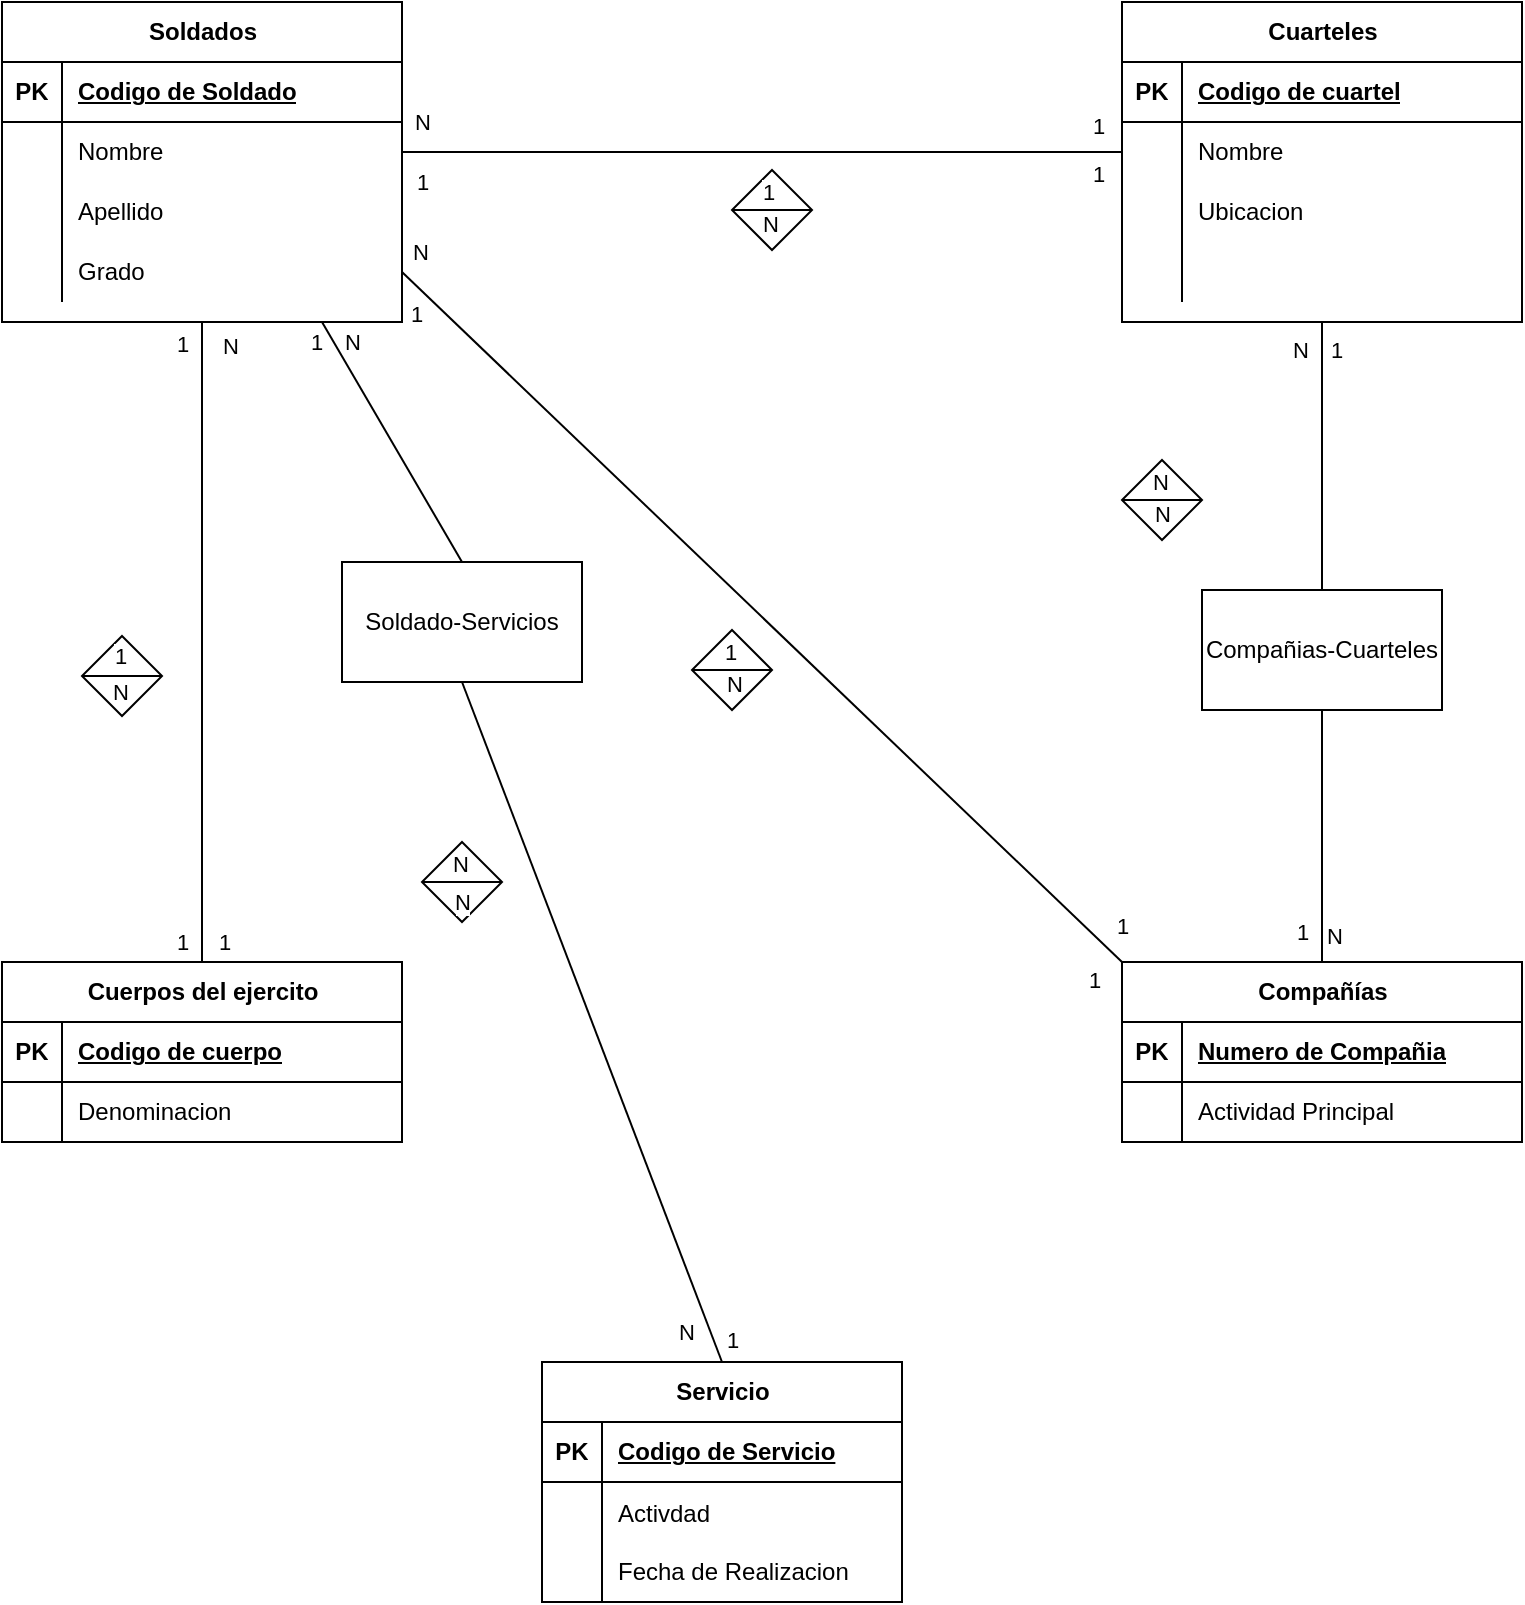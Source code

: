 <mxfile version="24.6.5" type="google">
  <diagram id="R2lEEEUBdFMjLlhIrx00" name="Page-1">
    <mxGraphModel grid="1" page="1" gridSize="10" guides="1" tooltips="1" connect="1" arrows="1" fold="1" pageScale="1" pageWidth="850" pageHeight="1100" math="0" shadow="0" extFonts="Permanent Marker^https://fonts.googleapis.com/css?family=Permanent+Marker">
      <root>
        <mxCell id="0" />
        <mxCell id="1" parent="0" />
        <mxCell id="khbJioFdJRzk5vng5kMT-191" value="" style="rhombus;whiteSpace=wrap;html=1;" vertex="1" parent="1">
          <mxGeometry x="600" y="269" width="40" height="40" as="geometry" />
        </mxCell>
        <mxCell id="khbJioFdJRzk5vng5kMT-193" value="" style="rhombus;whiteSpace=wrap;html=1;" vertex="1" parent="1">
          <mxGeometry x="405" y="124" width="40" height="40" as="geometry" />
        </mxCell>
        <mxCell id="khbJioFdJRzk5vng5kMT-197" value="" style="rhombus;whiteSpace=wrap;html=1;" vertex="1" parent="1">
          <mxGeometry x="385" y="354" width="40" height="40" as="geometry" />
        </mxCell>
        <mxCell id="khbJioFdJRzk5vng5kMT-66" value="Soldados" style="shape=table;startSize=30;container=1;collapsible=1;childLayout=tableLayout;fixedRows=1;rowLines=0;fontStyle=1;align=center;resizeLast=1;html=1;" vertex="1" parent="1">
          <mxGeometry x="40" y="40" width="200" height="160" as="geometry" />
        </mxCell>
        <mxCell id="khbJioFdJRzk5vng5kMT-67" value="" style="shape=tableRow;horizontal=0;startSize=0;swimlaneHead=0;swimlaneBody=0;fillColor=none;collapsible=0;dropTarget=0;points=[[0,0.5],[1,0.5]];portConstraint=eastwest;top=0;left=0;right=0;bottom=1;" vertex="1" parent="khbJioFdJRzk5vng5kMT-66">
          <mxGeometry y="30" width="200" height="30" as="geometry" />
        </mxCell>
        <mxCell id="khbJioFdJRzk5vng5kMT-68" value="PK" style="shape=partialRectangle;connectable=0;fillColor=none;top=0;left=0;bottom=0;right=0;fontStyle=1;overflow=hidden;whiteSpace=wrap;html=1;" vertex="1" parent="khbJioFdJRzk5vng5kMT-67">
          <mxGeometry width="30" height="30" as="geometry">
            <mxRectangle width="30" height="30" as="alternateBounds" />
          </mxGeometry>
        </mxCell>
        <mxCell id="khbJioFdJRzk5vng5kMT-69" value="Codigo de Soldado" style="shape=partialRectangle;connectable=0;fillColor=none;top=0;left=0;bottom=0;right=0;align=left;spacingLeft=6;fontStyle=5;overflow=hidden;whiteSpace=wrap;html=1;" vertex="1" parent="khbJioFdJRzk5vng5kMT-67">
          <mxGeometry x="30" width="170" height="30" as="geometry">
            <mxRectangle width="170" height="30" as="alternateBounds" />
          </mxGeometry>
        </mxCell>
        <mxCell id="khbJioFdJRzk5vng5kMT-70" value="" style="shape=tableRow;horizontal=0;startSize=0;swimlaneHead=0;swimlaneBody=0;fillColor=none;collapsible=0;dropTarget=0;points=[[0,0.5],[1,0.5]];portConstraint=eastwest;top=0;left=0;right=0;bottom=0;" vertex="1" parent="khbJioFdJRzk5vng5kMT-66">
          <mxGeometry y="60" width="200" height="30" as="geometry" />
        </mxCell>
        <mxCell id="khbJioFdJRzk5vng5kMT-71" value="" style="shape=partialRectangle;connectable=0;fillColor=none;top=0;left=0;bottom=0;right=0;editable=1;overflow=hidden;whiteSpace=wrap;html=1;" vertex="1" parent="khbJioFdJRzk5vng5kMT-70">
          <mxGeometry width="30" height="30" as="geometry">
            <mxRectangle width="30" height="30" as="alternateBounds" />
          </mxGeometry>
        </mxCell>
        <mxCell id="khbJioFdJRzk5vng5kMT-72" value="Nombre" style="shape=partialRectangle;connectable=0;fillColor=none;top=0;left=0;bottom=0;right=0;align=left;spacingLeft=6;overflow=hidden;whiteSpace=wrap;html=1;" vertex="1" parent="khbJioFdJRzk5vng5kMT-70">
          <mxGeometry x="30" width="170" height="30" as="geometry">
            <mxRectangle width="170" height="30" as="alternateBounds" />
          </mxGeometry>
        </mxCell>
        <mxCell id="khbJioFdJRzk5vng5kMT-73" value="" style="shape=tableRow;horizontal=0;startSize=0;swimlaneHead=0;swimlaneBody=0;fillColor=none;collapsible=0;dropTarget=0;points=[[0,0.5],[1,0.5]];portConstraint=eastwest;top=0;left=0;right=0;bottom=0;" vertex="1" parent="khbJioFdJRzk5vng5kMT-66">
          <mxGeometry y="90" width="200" height="30" as="geometry" />
        </mxCell>
        <mxCell id="khbJioFdJRzk5vng5kMT-74" value="" style="shape=partialRectangle;connectable=0;fillColor=none;top=0;left=0;bottom=0;right=0;editable=1;overflow=hidden;whiteSpace=wrap;html=1;" vertex="1" parent="khbJioFdJRzk5vng5kMT-73">
          <mxGeometry width="30" height="30" as="geometry">
            <mxRectangle width="30" height="30" as="alternateBounds" />
          </mxGeometry>
        </mxCell>
        <mxCell id="khbJioFdJRzk5vng5kMT-75" value="Apellido" style="shape=partialRectangle;connectable=0;fillColor=none;top=0;left=0;bottom=0;right=0;align=left;spacingLeft=6;overflow=hidden;whiteSpace=wrap;html=1;" vertex="1" parent="khbJioFdJRzk5vng5kMT-73">
          <mxGeometry x="30" width="170" height="30" as="geometry">
            <mxRectangle width="170" height="30" as="alternateBounds" />
          </mxGeometry>
        </mxCell>
        <mxCell id="khbJioFdJRzk5vng5kMT-76" value="" style="shape=tableRow;horizontal=0;startSize=0;swimlaneHead=0;swimlaneBody=0;fillColor=none;collapsible=0;dropTarget=0;points=[[0,0.5],[1,0.5]];portConstraint=eastwest;top=0;left=0;right=0;bottom=0;" vertex="1" parent="khbJioFdJRzk5vng5kMT-66">
          <mxGeometry y="120" width="200" height="30" as="geometry" />
        </mxCell>
        <mxCell id="khbJioFdJRzk5vng5kMT-77" value="" style="shape=partialRectangle;connectable=0;fillColor=none;top=0;left=0;bottom=0;right=0;editable=1;overflow=hidden;whiteSpace=wrap;html=1;" vertex="1" parent="khbJioFdJRzk5vng5kMT-76">
          <mxGeometry width="30" height="30" as="geometry">
            <mxRectangle width="30" height="30" as="alternateBounds" />
          </mxGeometry>
        </mxCell>
        <mxCell id="khbJioFdJRzk5vng5kMT-78" value="Grado" style="shape=partialRectangle;connectable=0;fillColor=none;top=0;left=0;bottom=0;right=0;align=left;spacingLeft=6;overflow=hidden;whiteSpace=wrap;html=1;" vertex="1" parent="khbJioFdJRzk5vng5kMT-76">
          <mxGeometry x="30" width="170" height="30" as="geometry">
            <mxRectangle width="170" height="30" as="alternateBounds" />
          </mxGeometry>
        </mxCell>
        <mxCell id="khbJioFdJRzk5vng5kMT-207" value="" style="rhombus;whiteSpace=wrap;html=1;" vertex="1" parent="1">
          <mxGeometry x="250" y="460" width="40" height="40" as="geometry" />
        </mxCell>
        <mxCell id="khbJioFdJRzk5vng5kMT-208" value="" style="endArrow=none;html=1;rounded=0;exitX=0;exitY=0.5;exitDx=0;exitDy=0;entryX=1;entryY=0.5;entryDx=0;entryDy=0;elbow=vertical;" edge="1" parent="1" source="khbJioFdJRzk5vng5kMT-207" target="khbJioFdJRzk5vng5kMT-207">
          <mxGeometry width="50" height="50" relative="1" as="geometry">
            <mxPoint x="558" y="602" as="sourcePoint" />
            <mxPoint x="608" y="552" as="targetPoint" />
            <Array as="points">
              <mxPoint x="270" y="480" />
            </Array>
          </mxGeometry>
        </mxCell>
        <mxCell id="khbJioFdJRzk5vng5kMT-79" value="Cuarteles" style="shape=table;startSize=30;container=1;collapsible=1;childLayout=tableLayout;fixedRows=1;rowLines=0;fontStyle=1;align=center;resizeLast=1;html=1;" vertex="1" parent="1">
          <mxGeometry x="600" y="40" width="200" height="160" as="geometry" />
        </mxCell>
        <mxCell id="khbJioFdJRzk5vng5kMT-80" value="" style="shape=tableRow;horizontal=0;startSize=0;swimlaneHead=0;swimlaneBody=0;fillColor=none;collapsible=0;dropTarget=0;points=[[0,0.5],[1,0.5]];portConstraint=eastwest;top=0;left=0;right=0;bottom=1;" vertex="1" parent="khbJioFdJRzk5vng5kMT-79">
          <mxGeometry y="30" width="200" height="30" as="geometry" />
        </mxCell>
        <mxCell id="khbJioFdJRzk5vng5kMT-81" value="PK" style="shape=partialRectangle;connectable=0;fillColor=none;top=0;left=0;bottom=0;right=0;fontStyle=1;overflow=hidden;whiteSpace=wrap;html=1;" vertex="1" parent="khbJioFdJRzk5vng5kMT-80">
          <mxGeometry width="30" height="30" as="geometry">
            <mxRectangle width="30" height="30" as="alternateBounds" />
          </mxGeometry>
        </mxCell>
        <mxCell id="khbJioFdJRzk5vng5kMT-82" value="Codigo de cuartel" style="shape=partialRectangle;connectable=0;fillColor=none;top=0;left=0;bottom=0;right=0;align=left;spacingLeft=6;fontStyle=5;overflow=hidden;whiteSpace=wrap;html=1;" vertex="1" parent="khbJioFdJRzk5vng5kMT-80">
          <mxGeometry x="30" width="170" height="30" as="geometry">
            <mxRectangle width="170" height="30" as="alternateBounds" />
          </mxGeometry>
        </mxCell>
        <mxCell id="khbJioFdJRzk5vng5kMT-83" value="" style="shape=tableRow;horizontal=0;startSize=0;swimlaneHead=0;swimlaneBody=0;fillColor=none;collapsible=0;dropTarget=0;points=[[0,0.5],[1,0.5]];portConstraint=eastwest;top=0;left=0;right=0;bottom=0;" vertex="1" parent="khbJioFdJRzk5vng5kMT-79">
          <mxGeometry y="60" width="200" height="30" as="geometry" />
        </mxCell>
        <mxCell id="khbJioFdJRzk5vng5kMT-84" value="" style="shape=partialRectangle;connectable=0;fillColor=none;top=0;left=0;bottom=0;right=0;editable=1;overflow=hidden;whiteSpace=wrap;html=1;" vertex="1" parent="khbJioFdJRzk5vng5kMT-83">
          <mxGeometry width="30" height="30" as="geometry">
            <mxRectangle width="30" height="30" as="alternateBounds" />
          </mxGeometry>
        </mxCell>
        <mxCell id="khbJioFdJRzk5vng5kMT-85" value="Nombre" style="shape=partialRectangle;connectable=0;fillColor=none;top=0;left=0;bottom=0;right=0;align=left;spacingLeft=6;overflow=hidden;whiteSpace=wrap;html=1;" vertex="1" parent="khbJioFdJRzk5vng5kMT-83">
          <mxGeometry x="30" width="170" height="30" as="geometry">
            <mxRectangle width="170" height="30" as="alternateBounds" />
          </mxGeometry>
        </mxCell>
        <mxCell id="khbJioFdJRzk5vng5kMT-86" value="" style="shape=tableRow;horizontal=0;startSize=0;swimlaneHead=0;swimlaneBody=0;fillColor=none;collapsible=0;dropTarget=0;points=[[0,0.5],[1,0.5]];portConstraint=eastwest;top=0;left=0;right=0;bottom=0;" vertex="1" parent="khbJioFdJRzk5vng5kMT-79">
          <mxGeometry y="90" width="200" height="30" as="geometry" />
        </mxCell>
        <mxCell id="khbJioFdJRzk5vng5kMT-87" value="" style="shape=partialRectangle;connectable=0;fillColor=none;top=0;left=0;bottom=0;right=0;editable=1;overflow=hidden;whiteSpace=wrap;html=1;" vertex="1" parent="khbJioFdJRzk5vng5kMT-86">
          <mxGeometry width="30" height="30" as="geometry">
            <mxRectangle width="30" height="30" as="alternateBounds" />
          </mxGeometry>
        </mxCell>
        <mxCell id="khbJioFdJRzk5vng5kMT-88" value="Ubicacion" style="shape=partialRectangle;connectable=0;fillColor=none;top=0;left=0;bottom=0;right=0;align=left;spacingLeft=6;overflow=hidden;whiteSpace=wrap;html=1;" vertex="1" parent="khbJioFdJRzk5vng5kMT-86">
          <mxGeometry x="30" width="170" height="30" as="geometry">
            <mxRectangle width="170" height="30" as="alternateBounds" />
          </mxGeometry>
        </mxCell>
        <mxCell id="khbJioFdJRzk5vng5kMT-89" value="" style="shape=tableRow;horizontal=0;startSize=0;swimlaneHead=0;swimlaneBody=0;fillColor=none;collapsible=0;dropTarget=0;points=[[0,0.5],[1,0.5]];portConstraint=eastwest;top=0;left=0;right=0;bottom=0;" vertex="1" parent="khbJioFdJRzk5vng5kMT-79">
          <mxGeometry y="120" width="200" height="30" as="geometry" />
        </mxCell>
        <mxCell id="khbJioFdJRzk5vng5kMT-90" value="" style="shape=partialRectangle;connectable=0;fillColor=none;top=0;left=0;bottom=0;right=0;editable=1;overflow=hidden;whiteSpace=wrap;html=1;" vertex="1" parent="khbJioFdJRzk5vng5kMT-89">
          <mxGeometry width="30" height="30" as="geometry">
            <mxRectangle width="30" height="30" as="alternateBounds" />
          </mxGeometry>
        </mxCell>
        <mxCell id="khbJioFdJRzk5vng5kMT-91" value="" style="shape=partialRectangle;connectable=0;fillColor=none;top=0;left=0;bottom=0;right=0;align=left;spacingLeft=6;overflow=hidden;whiteSpace=wrap;html=1;" vertex="1" parent="khbJioFdJRzk5vng5kMT-89">
          <mxGeometry x="30" width="170" height="30" as="geometry">
            <mxRectangle width="170" height="30" as="alternateBounds" />
          </mxGeometry>
        </mxCell>
        <mxCell id="khbJioFdJRzk5vng5kMT-92" value="Cuerpos del ejercito" style="shape=table;startSize=30;container=1;collapsible=1;childLayout=tableLayout;fixedRows=1;rowLines=0;fontStyle=1;align=center;resizeLast=1;html=1;" vertex="1" parent="1">
          <mxGeometry x="40" y="520" width="200" height="90" as="geometry" />
        </mxCell>
        <mxCell id="khbJioFdJRzk5vng5kMT-93" value="" style="shape=tableRow;horizontal=0;startSize=0;swimlaneHead=0;swimlaneBody=0;fillColor=none;collapsible=0;dropTarget=0;points=[[0,0.5],[1,0.5]];portConstraint=eastwest;top=0;left=0;right=0;bottom=1;" vertex="1" parent="khbJioFdJRzk5vng5kMT-92">
          <mxGeometry y="30" width="200" height="30" as="geometry" />
        </mxCell>
        <mxCell id="khbJioFdJRzk5vng5kMT-94" value="PK" style="shape=partialRectangle;connectable=0;fillColor=none;top=0;left=0;bottom=0;right=0;fontStyle=1;overflow=hidden;whiteSpace=wrap;html=1;" vertex="1" parent="khbJioFdJRzk5vng5kMT-93">
          <mxGeometry width="30" height="30" as="geometry">
            <mxRectangle width="30" height="30" as="alternateBounds" />
          </mxGeometry>
        </mxCell>
        <mxCell id="khbJioFdJRzk5vng5kMT-95" value="Codigo de cuerpo" style="shape=partialRectangle;connectable=0;fillColor=none;top=0;left=0;bottom=0;right=0;align=left;spacingLeft=6;fontStyle=5;overflow=hidden;whiteSpace=wrap;html=1;" vertex="1" parent="khbJioFdJRzk5vng5kMT-93">
          <mxGeometry x="30" width="170" height="30" as="geometry">
            <mxRectangle width="170" height="30" as="alternateBounds" />
          </mxGeometry>
        </mxCell>
        <mxCell id="khbJioFdJRzk5vng5kMT-96" value="" style="shape=tableRow;horizontal=0;startSize=0;swimlaneHead=0;swimlaneBody=0;fillColor=none;collapsible=0;dropTarget=0;points=[[0,0.5],[1,0.5]];portConstraint=eastwest;top=0;left=0;right=0;bottom=0;" vertex="1" parent="khbJioFdJRzk5vng5kMT-92">
          <mxGeometry y="60" width="200" height="30" as="geometry" />
        </mxCell>
        <mxCell id="khbJioFdJRzk5vng5kMT-97" value="" style="shape=partialRectangle;connectable=0;fillColor=none;top=0;left=0;bottom=0;right=0;editable=1;overflow=hidden;whiteSpace=wrap;html=1;" vertex="1" parent="khbJioFdJRzk5vng5kMT-96">
          <mxGeometry width="30" height="30" as="geometry">
            <mxRectangle width="30" height="30" as="alternateBounds" />
          </mxGeometry>
        </mxCell>
        <mxCell id="khbJioFdJRzk5vng5kMT-98" value="Denominacion" style="shape=partialRectangle;connectable=0;fillColor=none;top=0;left=0;bottom=0;right=0;align=left;spacingLeft=6;overflow=hidden;whiteSpace=wrap;html=1;" vertex="1" parent="khbJioFdJRzk5vng5kMT-96">
          <mxGeometry x="30" width="170" height="30" as="geometry">
            <mxRectangle width="170" height="30" as="alternateBounds" />
          </mxGeometry>
        </mxCell>
        <mxCell id="khbJioFdJRzk5vng5kMT-105" value="Compañías" style="shape=table;startSize=30;container=1;collapsible=1;childLayout=tableLayout;fixedRows=1;rowLines=0;fontStyle=1;align=center;resizeLast=1;html=1;" vertex="1" parent="1">
          <mxGeometry x="600" y="520" width="200" height="90" as="geometry" />
        </mxCell>
        <mxCell id="khbJioFdJRzk5vng5kMT-106" value="" style="shape=tableRow;horizontal=0;startSize=0;swimlaneHead=0;swimlaneBody=0;fillColor=none;collapsible=0;dropTarget=0;points=[[0,0.5],[1,0.5]];portConstraint=eastwest;top=0;left=0;right=0;bottom=1;" vertex="1" parent="khbJioFdJRzk5vng5kMT-105">
          <mxGeometry y="30" width="200" height="30" as="geometry" />
        </mxCell>
        <mxCell id="khbJioFdJRzk5vng5kMT-107" value="PK" style="shape=partialRectangle;connectable=0;fillColor=none;top=0;left=0;bottom=0;right=0;fontStyle=1;overflow=hidden;whiteSpace=wrap;html=1;" vertex="1" parent="khbJioFdJRzk5vng5kMT-106">
          <mxGeometry width="30" height="30" as="geometry">
            <mxRectangle width="30" height="30" as="alternateBounds" />
          </mxGeometry>
        </mxCell>
        <mxCell id="khbJioFdJRzk5vng5kMT-108" value="Numero de Compañia" style="shape=partialRectangle;connectable=0;fillColor=none;top=0;left=0;bottom=0;right=0;align=left;spacingLeft=6;fontStyle=5;overflow=hidden;whiteSpace=wrap;html=1;" vertex="1" parent="khbJioFdJRzk5vng5kMT-106">
          <mxGeometry x="30" width="170" height="30" as="geometry">
            <mxRectangle width="170" height="30" as="alternateBounds" />
          </mxGeometry>
        </mxCell>
        <mxCell id="khbJioFdJRzk5vng5kMT-177" value="" style="shape=tableRow;horizontal=0;startSize=0;swimlaneHead=0;swimlaneBody=0;fillColor=none;collapsible=0;dropTarget=0;points=[[0,0.5],[1,0.5]];portConstraint=eastwest;top=0;left=0;right=0;bottom=0;" vertex="1" parent="khbJioFdJRzk5vng5kMT-105">
          <mxGeometry y="60" width="200" height="30" as="geometry" />
        </mxCell>
        <mxCell id="khbJioFdJRzk5vng5kMT-178" value="" style="shape=partialRectangle;connectable=0;fillColor=none;top=0;left=0;bottom=0;right=0;editable=1;overflow=hidden;whiteSpace=wrap;html=1;" vertex="1" parent="khbJioFdJRzk5vng5kMT-177">
          <mxGeometry width="30" height="30" as="geometry">
            <mxRectangle width="30" height="30" as="alternateBounds" />
          </mxGeometry>
        </mxCell>
        <mxCell id="khbJioFdJRzk5vng5kMT-179" value="Actividad Principal" style="shape=partialRectangle;connectable=0;fillColor=none;top=0;left=0;bottom=0;right=0;align=left;spacingLeft=6;overflow=hidden;whiteSpace=wrap;html=1;" vertex="1" parent="khbJioFdJRzk5vng5kMT-177">
          <mxGeometry x="30" width="170" height="30" as="geometry">
            <mxRectangle width="170" height="30" as="alternateBounds" />
          </mxGeometry>
        </mxCell>
        <mxCell id="khbJioFdJRzk5vng5kMT-118" value="Servicio" style="shape=table;startSize=30;container=1;collapsible=1;childLayout=tableLayout;fixedRows=1;rowLines=0;fontStyle=1;align=center;resizeLast=1;html=1;" vertex="1" parent="1">
          <mxGeometry x="310" y="720" width="180" height="120" as="geometry" />
        </mxCell>
        <mxCell id="khbJioFdJRzk5vng5kMT-119" value="" style="shape=tableRow;horizontal=0;startSize=0;swimlaneHead=0;swimlaneBody=0;fillColor=none;collapsible=0;dropTarget=0;points=[[0,0.5],[1,0.5]];portConstraint=eastwest;top=0;left=0;right=0;bottom=1;" vertex="1" parent="khbJioFdJRzk5vng5kMT-118">
          <mxGeometry y="30" width="180" height="30" as="geometry" />
        </mxCell>
        <mxCell id="khbJioFdJRzk5vng5kMT-120" value="PK" style="shape=partialRectangle;connectable=0;fillColor=none;top=0;left=0;bottom=0;right=0;fontStyle=1;overflow=hidden;whiteSpace=wrap;html=1;" vertex="1" parent="khbJioFdJRzk5vng5kMT-119">
          <mxGeometry width="30" height="30" as="geometry">
            <mxRectangle width="30" height="30" as="alternateBounds" />
          </mxGeometry>
        </mxCell>
        <mxCell id="khbJioFdJRzk5vng5kMT-121" value="Codigo de Servicio" style="shape=partialRectangle;connectable=0;fillColor=none;top=0;left=0;bottom=0;right=0;align=left;spacingLeft=6;fontStyle=5;overflow=hidden;whiteSpace=wrap;html=1;" vertex="1" parent="khbJioFdJRzk5vng5kMT-119">
          <mxGeometry x="30" width="150" height="30" as="geometry">
            <mxRectangle width="150" height="30" as="alternateBounds" />
          </mxGeometry>
        </mxCell>
        <mxCell id="khbJioFdJRzk5vng5kMT-122" value="" style="shape=tableRow;horizontal=0;startSize=0;swimlaneHead=0;swimlaneBody=0;fillColor=none;collapsible=0;dropTarget=0;points=[[0,0.5],[1,0.5]];portConstraint=eastwest;top=0;left=0;right=0;bottom=0;" vertex="1" parent="khbJioFdJRzk5vng5kMT-118">
          <mxGeometry y="60" width="180" height="60" as="geometry" />
        </mxCell>
        <mxCell id="khbJioFdJRzk5vng5kMT-123" value="" style="shape=partialRectangle;connectable=0;fillColor=none;top=0;left=0;bottom=0;right=0;editable=1;overflow=hidden;whiteSpace=wrap;html=1;" vertex="1" parent="khbJioFdJRzk5vng5kMT-122">
          <mxGeometry width="30" height="60" as="geometry">
            <mxRectangle width="30" height="60" as="alternateBounds" />
          </mxGeometry>
        </mxCell>
        <mxCell id="khbJioFdJRzk5vng5kMT-124" value="Activdad&lt;div&gt;&lt;br&gt;&lt;/div&gt;&lt;div&gt;Fecha de Realizacion&lt;/div&gt;" style="shape=partialRectangle;connectable=0;fillColor=none;top=0;left=0;bottom=0;right=0;align=left;spacingLeft=6;overflow=hidden;whiteSpace=wrap;html=1;" vertex="1" parent="khbJioFdJRzk5vng5kMT-122">
          <mxGeometry x="30" width="150" height="60" as="geometry">
            <mxRectangle width="150" height="60" as="alternateBounds" />
          </mxGeometry>
        </mxCell>
        <mxCell id="khbJioFdJRzk5vng5kMT-143" value="" style="endArrow=none;html=1;rounded=0;entryX=0.5;entryY=1;entryDx=0;entryDy=0;" edge="1" parent="1" source="khbJioFdJRzk5vng5kMT-92" target="khbJioFdJRzk5vng5kMT-66">
          <mxGeometry width="50" height="50" relative="1" as="geometry">
            <mxPoint x="400" y="370" as="sourcePoint" />
            <mxPoint x="450" y="320" as="targetPoint" />
          </mxGeometry>
        </mxCell>
        <mxCell id="khbJioFdJRzk5vng5kMT-144" value="1" style="edgeLabel;html=1;align=center;verticalAlign=middle;resizable=0;points=[];" connectable="0" vertex="1" parent="khbJioFdJRzk5vng5kMT-143">
          <mxGeometry x="0.6" y="1" relative="1" as="geometry">
            <mxPoint x="-9" y="-53" as="offset" />
          </mxGeometry>
        </mxCell>
        <mxCell id="khbJioFdJRzk5vng5kMT-145" value="1" style="edgeLabel;html=1;align=center;verticalAlign=middle;resizable=0;points=[];" connectable="0" vertex="1" parent="1">
          <mxGeometry x="139" y="460" as="geometry">
            <mxPoint x="-9" y="50" as="offset" />
          </mxGeometry>
        </mxCell>
        <mxCell id="khbJioFdJRzk5vng5kMT-146" value="1" style="edgeLabel;html=1;align=center;verticalAlign=middle;resizable=0;points=[];" connectable="0" vertex="1" parent="1">
          <mxGeometry x="168" y="420" as="geometry">
            <mxPoint x="-17" y="90" as="offset" />
          </mxGeometry>
        </mxCell>
        <mxCell id="khbJioFdJRzk5vng5kMT-147" value="N" style="edgeLabel;html=1;align=center;verticalAlign=middle;resizable=0;points=[];" connectable="0" vertex="1" parent="1">
          <mxGeometry x="187" y="240" as="geometry">
            <mxPoint x="-33" y="-28" as="offset" />
          </mxGeometry>
        </mxCell>
        <mxCell id="khbJioFdJRzk5vng5kMT-148" value="" style="rhombus;whiteSpace=wrap;html=1;" vertex="1" parent="1">
          <mxGeometry x="80" y="357" width="40" height="40" as="geometry" />
        </mxCell>
        <mxCell id="khbJioFdJRzk5vng5kMT-149" value="" style="endArrow=none;html=1;rounded=0;exitX=0;exitY=0.5;exitDx=0;exitDy=0;entryX=1;entryY=0.5;entryDx=0;entryDy=0;" edge="1" parent="1" source="khbJioFdJRzk5vng5kMT-148" target="khbJioFdJRzk5vng5kMT-148">
          <mxGeometry width="50" height="50" relative="1" as="geometry">
            <mxPoint x="400" y="487" as="sourcePoint" />
            <mxPoint x="450" y="437" as="targetPoint" />
          </mxGeometry>
        </mxCell>
        <mxCell id="khbJioFdJRzk5vng5kMT-150" value="1" style="edgeLabel;html=1;align=center;verticalAlign=middle;resizable=0;points=[];" connectable="0" vertex="1" parent="1">
          <mxGeometry x="140" y="338" as="geometry">
            <mxPoint x="-41" y="29" as="offset" />
          </mxGeometry>
        </mxCell>
        <mxCell id="khbJioFdJRzk5vng5kMT-151" value="N" style="edgeLabel;html=1;align=center;verticalAlign=middle;resizable=0;points=[];" connectable="0" vertex="1" parent="1">
          <mxGeometry x="189" y="280" as="geometry">
            <mxPoint x="-90" y="105" as="offset" />
          </mxGeometry>
        </mxCell>
        <mxCell id="khbJioFdJRzk5vng5kMT-152" value="" style="endArrow=none;html=1;rounded=0;entryX=1;entryY=0.5;entryDx=0;entryDy=0;exitX=0;exitY=0;exitDx=0;exitDy=0;" edge="1" parent="1" source="khbJioFdJRzk5vng5kMT-105" target="khbJioFdJRzk5vng5kMT-76">
          <mxGeometry width="50" height="50" relative="1" as="geometry">
            <mxPoint x="400" y="370" as="sourcePoint" />
            <mxPoint x="450" y="320" as="targetPoint" />
            <Array as="points" />
          </mxGeometry>
        </mxCell>
        <mxCell id="khbJioFdJRzk5vng5kMT-212" value="1" style="edgeLabel;html=1;align=center;verticalAlign=middle;resizable=0;points=[];" connectable="0" vertex="1" parent="khbJioFdJRzk5vng5kMT-152">
          <mxGeometry x="-0.211" y="-1" relative="1" as="geometry">
            <mxPoint x="-55" y="-19" as="offset" />
          </mxGeometry>
        </mxCell>
        <mxCell id="khbJioFdJRzk5vng5kMT-213" value="N" style="edgeLabel;html=1;align=center;verticalAlign=middle;resizable=0;points=[];" connectable="0" vertex="1" parent="khbJioFdJRzk5vng5kMT-152">
          <mxGeometry x="-0.174" y="2" relative="1" as="geometry">
            <mxPoint x="-44" y="2" as="offset" />
          </mxGeometry>
        </mxCell>
        <mxCell id="khbJioFdJRzk5vng5kMT-153" value="1" style="edgeLabel;html=1;align=center;verticalAlign=middle;resizable=0;points=[];" connectable="0" vertex="1" parent="1">
          <mxGeometry x="139" y="216" as="geometry">
            <mxPoint x="108" y="-20" as="offset" />
          </mxGeometry>
        </mxCell>
        <mxCell id="khbJioFdJRzk5vng5kMT-154" value="1" style="edgeLabel;html=1;align=center;verticalAlign=middle;resizable=0;points=[];" connectable="0" vertex="1" parent="1">
          <mxGeometry x="145" y="430" as="geometry">
            <mxPoint x="441" y="99" as="offset" />
          </mxGeometry>
        </mxCell>
        <mxCell id="khbJioFdJRzk5vng5kMT-155" value="1" style="edgeLabel;html=1;align=center;verticalAlign=middle;resizable=0;points=[];" connectable="0" vertex="1" parent="1">
          <mxGeometry x="160" y="430" as="geometry">
            <mxPoint x="440" y="72" as="offset" />
          </mxGeometry>
        </mxCell>
        <mxCell id="khbJioFdJRzk5vng5kMT-156" value="N" style="edgeLabel;html=1;align=center;verticalAlign=middle;resizable=0;points=[];" connectable="0" vertex="1" parent="1">
          <mxGeometry x="168" y="216" as="geometry">
            <mxPoint x="81" y="-51" as="offset" />
          </mxGeometry>
        </mxCell>
        <mxCell id="khbJioFdJRzk5vng5kMT-170" value="N" style="edgeLabel;html=1;align=center;verticalAlign=middle;resizable=0;points=[];" connectable="0" vertex="1" parent="1">
          <mxGeometry x="671" y="528" as="geometry">
            <mxPoint x="18" y="-314" as="offset" />
          </mxGeometry>
        </mxCell>
        <mxCell id="khbJioFdJRzk5vng5kMT-171" value="1" style="edgeLabel;html=1;align=center;verticalAlign=middle;resizable=0;points=[];" connectable="0" vertex="1" parent="1">
          <mxGeometry x="721" y="222" as="geometry">
            <mxPoint x="-14" y="-8" as="offset" />
          </mxGeometry>
        </mxCell>
        <mxCell id="khbJioFdJRzk5vng5kMT-172" value="1" style="edgeLabel;html=1;align=center;verticalAlign=middle;resizable=0;points=[];" connectable="0" vertex="1" parent="1">
          <mxGeometry x="575" y="120" as="geometry">
            <mxPoint x="13" y="-18" as="offset" />
          </mxGeometry>
        </mxCell>
        <mxCell id="khbJioFdJRzk5vng5kMT-173" value="1" style="edgeLabel;html=1;align=center;verticalAlign=middle;resizable=0;points=[];" connectable="0" vertex="1" parent="1">
          <mxGeometry x="250" y="130" as="geometry" />
        </mxCell>
        <mxCell id="khbJioFdJRzk5vng5kMT-174" value="1" style="edgeLabel;html=1;align=center;verticalAlign=middle;resizable=0;points=[];" connectable="0" vertex="1" parent="1">
          <mxGeometry x="600" y="130" as="geometry">
            <mxPoint x="-12" y="-4" as="offset" />
          </mxGeometry>
        </mxCell>
        <mxCell id="khbJioFdJRzk5vng5kMT-175" value="N" style="edgeLabel;html=1;align=center;verticalAlign=middle;resizable=0;points=[];" connectable="0" vertex="1" parent="1">
          <mxGeometry x="710" y="510" as="geometry">
            <mxPoint x="-4" y="-3" as="offset" />
          </mxGeometry>
        </mxCell>
        <mxCell id="khbJioFdJRzk5vng5kMT-176" value="1" style="edgeLabel;html=1;align=center;verticalAlign=middle;resizable=0;points=[];" connectable="0" vertex="1" parent="1">
          <mxGeometry x="700" y="513" as="geometry">
            <mxPoint x="-10" y="-8" as="offset" />
          </mxGeometry>
        </mxCell>
        <mxCell id="khbJioFdJRzk5vng5kMT-181" value="Compañias-Cuarteles" style="rounded=0;whiteSpace=wrap;html=1;" vertex="1" parent="1">
          <mxGeometry x="640" y="334" width="120" height="60" as="geometry" />
        </mxCell>
        <mxCell id="khbJioFdJRzk5vng5kMT-182" value="" style="endArrow=none;html=1;rounded=0;entryX=0.5;entryY=1;entryDx=0;entryDy=0;exitX=0.5;exitY=0;exitDx=0;exitDy=0;" edge="1" parent="1" source="khbJioFdJRzk5vng5kMT-181" target="khbJioFdJRzk5vng5kMT-79">
          <mxGeometry width="50" height="50" relative="1" as="geometry">
            <mxPoint x="480" y="270" as="sourcePoint" />
            <mxPoint x="530" y="220" as="targetPoint" />
          </mxGeometry>
        </mxCell>
        <mxCell id="khbJioFdJRzk5vng5kMT-216" value="N" style="edgeLabel;html=1;align=center;verticalAlign=middle;resizable=0;points=[];" connectable="0" vertex="1" parent="khbJioFdJRzk5vng5kMT-182">
          <mxGeometry x="-0.119" relative="1" as="geometry">
            <mxPoint x="-81" y="5" as="offset" />
          </mxGeometry>
        </mxCell>
        <mxCell id="khbJioFdJRzk5vng5kMT-217" value="N" style="edgeLabel;html=1;align=center;verticalAlign=middle;resizable=0;points=[];" connectable="0" vertex="1" parent="khbJioFdJRzk5vng5kMT-182">
          <mxGeometry x="-0.373" relative="1" as="geometry">
            <mxPoint x="-80" y="4" as="offset" />
          </mxGeometry>
        </mxCell>
        <mxCell id="khbJioFdJRzk5vng5kMT-183" value="" style="endArrow=none;html=1;rounded=0;entryX=0.5;entryY=1;entryDx=0;entryDy=0;exitX=0.5;exitY=0;exitDx=0;exitDy=0;" edge="1" parent="1" source="khbJioFdJRzk5vng5kMT-105" target="khbJioFdJRzk5vng5kMT-181">
          <mxGeometry width="50" height="50" relative="1" as="geometry">
            <mxPoint x="700" y="350" as="sourcePoint" />
            <mxPoint x="530" y="220" as="targetPoint" />
          </mxGeometry>
        </mxCell>
        <mxCell id="khbJioFdJRzk5vng5kMT-184" value="" style="endArrow=none;html=1;rounded=0;exitX=1;exitY=0.5;exitDx=0;exitDy=0;entryX=0;entryY=0.5;entryDx=0;entryDy=0;" edge="1" parent="1" source="khbJioFdJRzk5vng5kMT-70" target="khbJioFdJRzk5vng5kMT-83">
          <mxGeometry width="50" height="50" relative="1" as="geometry">
            <mxPoint x="480" y="270" as="sourcePoint" />
            <mxPoint x="530" y="220" as="targetPoint" />
          </mxGeometry>
        </mxCell>
        <mxCell id="khbJioFdJRzk5vng5kMT-186" value="N" style="edgeLabel;html=1;align=center;verticalAlign=middle;resizable=0;points=[];" connectable="0" vertex="1" parent="khbJioFdJRzk5vng5kMT-184">
          <mxGeometry x="-0.917" y="-1" relative="1" as="geometry">
            <mxPoint x="-5" y="-16" as="offset" />
          </mxGeometry>
        </mxCell>
        <mxCell id="khbJioFdJRzk5vng5kMT-214" value="1" style="edgeLabel;html=1;align=center;verticalAlign=middle;resizable=0;points=[];" connectable="0" vertex="1" parent="khbJioFdJRzk5vng5kMT-184">
          <mxGeometry x="-0.067" y="-3" relative="1" as="geometry">
            <mxPoint x="15" y="17" as="offset" />
          </mxGeometry>
        </mxCell>
        <mxCell id="khbJioFdJRzk5vng5kMT-215" value="N" style="edgeLabel;html=1;align=center;verticalAlign=middle;resizable=0;points=[];" connectable="0" vertex="1" parent="khbJioFdJRzk5vng5kMT-184">
          <mxGeometry x="0.306" y="-4" relative="1" as="geometry">
            <mxPoint x="-51" y="32" as="offset" />
          </mxGeometry>
        </mxCell>
        <mxCell id="khbJioFdJRzk5vng5kMT-192" value="" style="endArrow=none;html=1;rounded=0;exitX=0;exitY=0.5;exitDx=0;exitDy=0;entryX=1;entryY=0.5;entryDx=0;entryDy=0;" edge="1" parent="1" source="khbJioFdJRzk5vng5kMT-191" target="khbJioFdJRzk5vng5kMT-191">
          <mxGeometry width="50" height="50" relative="1" as="geometry">
            <mxPoint x="490" y="279" as="sourcePoint" />
            <mxPoint x="540" y="229" as="targetPoint" />
          </mxGeometry>
        </mxCell>
        <mxCell id="khbJioFdJRzk5vng5kMT-194" value="" style="endArrow=none;html=1;rounded=0;exitX=0;exitY=0.5;exitDx=0;exitDy=0;entryX=1;entryY=0.5;entryDx=0;entryDy=0;" edge="1" parent="1" source="khbJioFdJRzk5vng5kMT-193" target="khbJioFdJRzk5vng5kMT-193">
          <mxGeometry width="50" height="50" relative="1" as="geometry">
            <mxPoint x="480" y="270" as="sourcePoint" />
            <mxPoint x="530" y="220" as="targetPoint" />
          </mxGeometry>
        </mxCell>
        <mxCell id="khbJioFdJRzk5vng5kMT-198" value="" style="endArrow=none;html=1;rounded=0;exitX=0;exitY=0.5;exitDx=0;exitDy=0;entryX=1;entryY=0.5;entryDx=0;entryDy=0;" edge="1" parent="1" source="khbJioFdJRzk5vng5kMT-197" target="khbJioFdJRzk5vng5kMT-197">
          <mxGeometry width="50" height="50" relative="1" as="geometry">
            <mxPoint x="517" y="546" as="sourcePoint" />
            <mxPoint x="567" y="496" as="targetPoint" />
          </mxGeometry>
        </mxCell>
        <mxCell id="khbJioFdJRzk5vng5kMT-200" value="Soldado-Servicios" style="rounded=0;whiteSpace=wrap;html=1;" vertex="1" parent="1">
          <mxGeometry x="210" y="320" width="120" height="60" as="geometry" />
        </mxCell>
        <mxCell id="khbJioFdJRzk5vng5kMT-201" value="" style="endArrow=none;html=1;rounded=0;entryX=0.5;entryY=0;entryDx=0;entryDy=0;" edge="1" parent="1" target="khbJioFdJRzk5vng5kMT-200">
          <mxGeometry width="50" height="50" relative="1" as="geometry">
            <mxPoint x="200" y="200" as="sourcePoint" />
            <mxPoint x="530" y="400" as="targetPoint" />
          </mxGeometry>
        </mxCell>
        <mxCell id="khbJioFdJRzk5vng5kMT-203" value="1" style="edgeLabel;html=1;align=center;verticalAlign=middle;resizable=0;points=[];" connectable="0" vertex="1" parent="khbJioFdJRzk5vng5kMT-201">
          <mxGeometry x="-0.755" y="-1" relative="1" as="geometry">
            <mxPoint x="-11" y="-5" as="offset" />
          </mxGeometry>
        </mxCell>
        <mxCell id="khbJioFdJRzk5vng5kMT-206" value="N" style="edgeLabel;html=1;align=center;verticalAlign=middle;resizable=0;points=[];" connectable="0" vertex="1" parent="khbJioFdJRzk5vng5kMT-201">
          <mxGeometry x="-0.782" y="-2" relative="1" as="geometry">
            <mxPoint x="9" y="-4" as="offset" />
          </mxGeometry>
        </mxCell>
        <mxCell id="khbJioFdJRzk5vng5kMT-202" value="" style="endArrow=none;html=1;rounded=0;entryX=0.5;entryY=1;entryDx=0;entryDy=0;exitX=0.5;exitY=0;exitDx=0;exitDy=0;" edge="1" parent="1" source="khbJioFdJRzk5vng5kMT-118" target="khbJioFdJRzk5vng5kMT-200">
          <mxGeometry width="50" height="50" relative="1" as="geometry">
            <mxPoint x="480" y="450" as="sourcePoint" />
            <mxPoint x="530" y="400" as="targetPoint" />
          </mxGeometry>
        </mxCell>
        <mxCell id="khbJioFdJRzk5vng5kMT-209" value="N" style="edgeLabel;html=1;align=center;verticalAlign=middle;resizable=0;points=[];" connectable="0" vertex="1" parent="khbJioFdJRzk5vng5kMT-202">
          <mxGeometry x="0.396" y="-2" relative="1" as="geometry">
            <mxPoint x="-42" y="-11" as="offset" />
          </mxGeometry>
        </mxCell>
        <mxCell id="khbJioFdJRzk5vng5kMT-204" value="N" style="edgeLabel;html=1;align=center;verticalAlign=middle;resizable=0;points=[];" connectable="0" vertex="1" parent="khbJioFdJRzk5vng5kMT-202">
          <mxGeometry x="-0.86" y="2" relative="1" as="geometry">
            <mxPoint x="-7" y="8" as="offset" />
          </mxGeometry>
        </mxCell>
        <mxCell id="khbJioFdJRzk5vng5kMT-205" value="1" style="edgeLabel;html=1;align=center;verticalAlign=middle;resizable=0;points=[];" connectable="0" vertex="1" parent="khbJioFdJRzk5vng5kMT-202">
          <mxGeometry x="-0.81" y="1" relative="1" as="geometry">
            <mxPoint x="18" y="21" as="offset" />
          </mxGeometry>
        </mxCell>
        <mxCell id="khbJioFdJRzk5vng5kMT-210" value="N" style="edgeLabel;html=1;align=center;verticalAlign=middle;resizable=0;points=[];" connectable="0" vertex="1" parent="khbJioFdJRzk5vng5kMT-202">
          <mxGeometry x="0.242" relative="1" as="geometry">
            <mxPoint x="-50" y="-19" as="offset" />
          </mxGeometry>
        </mxCell>
      </root>
    </mxGraphModel>
  </diagram>
</mxfile>
